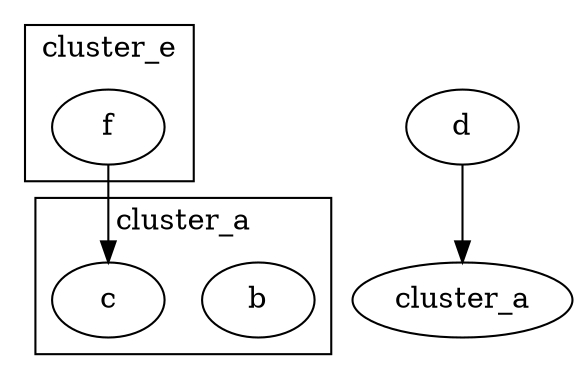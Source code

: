 digraph {
  compound=true;
  subgraph cluster_a {
    label = "cluster_a"
    b
    c
  }

  subgraph cluster_e {
    label = "cluster_e"
    f
  }
  d
  f -> c
  d -> cluster_a
}